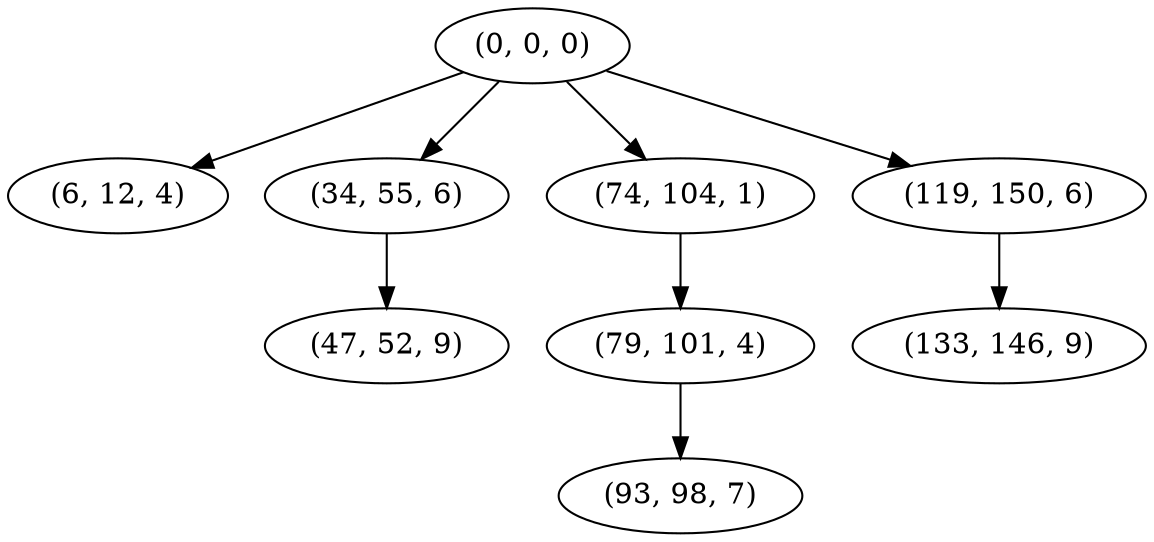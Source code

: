 digraph tree {
    "(0, 0, 0)";
    "(6, 12, 4)";
    "(34, 55, 6)";
    "(47, 52, 9)";
    "(74, 104, 1)";
    "(79, 101, 4)";
    "(93, 98, 7)";
    "(119, 150, 6)";
    "(133, 146, 9)";
    "(0, 0, 0)" -> "(6, 12, 4)";
    "(0, 0, 0)" -> "(34, 55, 6)";
    "(0, 0, 0)" -> "(74, 104, 1)";
    "(0, 0, 0)" -> "(119, 150, 6)";
    "(34, 55, 6)" -> "(47, 52, 9)";
    "(74, 104, 1)" -> "(79, 101, 4)";
    "(79, 101, 4)" -> "(93, 98, 7)";
    "(119, 150, 6)" -> "(133, 146, 9)";
}
